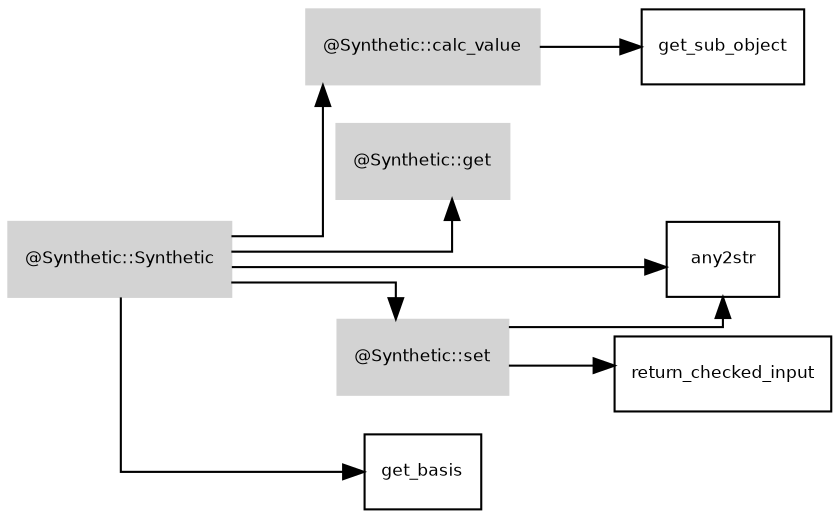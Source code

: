 digraph G {
	fontname = "Bitstream Vera Sans"
	fontsize = 8
	node [
		fontname = "Bitstream Vera Sans"
		fontsize = 8
		shape = "record"
	]
	edge [
		fontname = "Bitstream Vera Sans"
		fontsize = 8
	]
	graph [splines=ortho];
	rankdir=LR;
	subgraph class_Synthetic {
		style=filled;
		node [style=filled,color=lightgrey];
		"@Synthetic::Synthetic" -> "@Synthetic::calc_value"
		"@Synthetic::Synthetic" -> "@Synthetic::get"
		"@Synthetic::Synthetic" -> "@Synthetic::set"
		label = "@Synthetic";
	}
"@Synthetic::Synthetic" 	 -> 	 "any2str"
"@Synthetic::Synthetic" 	 -> 	 "get_basis"
"@Synthetic::calc_value" 	 -> 	 "get_sub_object"
"@Synthetic::set" 	 -> 	 "any2str"
"@Synthetic::set" 	 -> 	 "return_checked_input"
}
